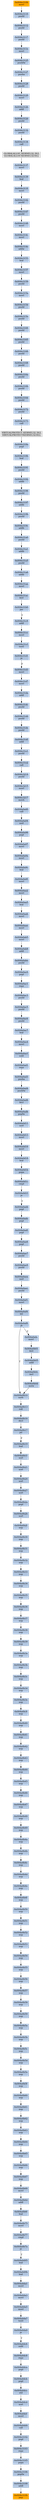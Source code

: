strict digraph G {
	graph [bgcolor=transparent,
		name=G
	];
	node [color=lightsteelblue,
		fillcolor=lightsteelblue,
		shape=rectangle,
		style=filled
	];
	a0x004a0da7testl_eax_eax	[label="0x004a0da7
testl"];
	a0x004a0da9je_0x4a0dc6	[label="0x004a0da9
je"];
	a0x004a0da7testl_eax_eax -> a0x004a0da9je_0x4a0dc6	[color="#000000"];
	a0x004e3196pushl_eax	[label="0x004e3196
pushl"];
	a0x004e3197addb_0x42UINT8_esp_	[label="0x004e3197
addb"];
	a0x004e3196pushl_eax -> a0x004e3197addb_0x42UINT8_esp_	[color="#000000"];
	a0x004a0b65nop_	[label="0x004a0b65
nop"];
	a0x004a0b66nop_	[label="0x004a0b66
nop"];
	a0x004a0b65nop_ -> a0x004a0b66nop_	[color="#000000"];
	a0x004a0b24xorl_ebx_0x8ecx_	[label="0x004a0b24
xorl"];
	a0x004a0b27xorl_ebx_0xcecx_	[label="0x004a0b27
xorl"];
	a0x004a0b24xorl_ebx_0x8ecx_ -> a0x004a0b27xorl_ebx_0xcecx_	[color="#000000"];
	a0x004e3129movl_eax_ebx	[label="0x004e3129
movl"];
	a0x004e312baddl_eax__eax	[label="0x004e312b
addl"];
	a0x004e3129movl_eax_ebx -> a0x004e312baddl_eax__eax	[color="#000000"];
	a0x004e312dpushl_0xbc70UINT32	[label="0x004e312d
pushl"];
	a0x004e3132pushl_0x0UINT8	[label="0x004e3132
pushl"];
	a0x004e312dpushl_0xbc70UINT32 -> a0x004e3132pushl_0x0UINT8	[color="#000000"];
	a0x004e319bpushl_eax	[label="0x004e319b
pushl"];
	a0x004e319caddb_0x61UINT8_esp_	[label="0x004e319c
addb"];
	a0x004e319bpushl_eax -> a0x004e319caddb_0x61UINT8_esp_	[color="#000000"];
	a0x004e3217movb_al_edi_	[label="0x004e3217
movb"];
	a0x004a0a40call_0x4a0a94	[label="0x004a0a40
call"];
	a0x004e3217movb_al_edi_ -> a0x004a0a40call_0x4a0a94	[color="#000000"];
	a0x004a0ac1repz_movsb_ds_esi__es_edi_	[label="0x004a0ac1
repz"];
	a0x004a0ac3pushl_ebx_	[label="0x004a0ac3
pushl"];
	a0x004a0ac1repz_movsb_ds_esi__es_edi_ -> a0x004a0ac3pushl_ebx_	[color="#000000"];
	a0x004a0a9fmovl_0x8ebx__ebp	[label="0x004a0a9f
movl"];
	a0x004a0aa2movl__4ebp__ebp	[label="0x004a0aa2
movl"];
	a0x004a0a9fmovl_0x8ebx__ebp -> a0x004a0aa2movl__4ebp__ebp	[color="#000000"];
	a0x004e31a1addb_0xffffff9dUINT8_esp_	[label="0x004e31a1
addb"];
	a0x004e31a5pushl_eax	[label="0x004e31a5
pushl"];
	a0x004e31a1addb_0xffffff9dUINT8_esp_ -> a0x004e31a5pushl_eax	[color="#000000"];
	a0x004e318apopl_eax	[label="0x004e318a
popl"];
	a0x004e318bleal_0x163ceax__ebx	[label="0x004e318b
leal"];
	a0x004e318apopl_eax -> a0x004e318bleal_0x163ceax__ebx	[color="#000000"];
	a0x004a0b01btrl_0x0UINT8_esi	[label="0x004a0b01
btrl"];
	a0x004a0b05addl_fs_0x22_esi	[label="0x004a0b05
addl"];
	a0x004a0b01btrl_0x0UINT8_esi -> a0x004a0b05addl_fs_0x22_esi	[color="#000000"];
	a0x004a0b41nop_	[label="0x004a0b41
nop"];
	a0x004a0b42nop_	[label="0x004a0b42
nop"];
	a0x004a0b41nop_ -> a0x004a0b42nop_	[color="#000000"];
	a0x004a0ab8addl_0x102UINT32_edi	[label="0x004a0ab8
addl"];
	a0x004a0abepushl_0xeUINT8	[label="0x004a0abe
pushl"];
	a0x004a0ab8addl_0x102UINT32_edi -> a0x004a0abepushl_0xeUINT8	[color="#000000"];
	a0x004e3147pushl_ecx	[label="0x004e3147
pushl"];
	a0x004e3148movl_0x4esp__edi	[label="0x004e3148
movl"];
	a0x004e3147pushl_ecx -> a0x004e3148movl_0x4esp__edi	[color="#000000"];
	a0x004e3139leal_0xbc70eax__esp	[label="0x004e3139
leal"];
	a0x004e313fmovl_esp_0x2eecx_	[label="0x004e313f
movl"];
	a0x004e3139leal_0xbc70eax__esp -> a0x004e313fmovl_esp_0x2eecx_	[color="#000000"];
	a0x004e31acbtrl_0x1fUINT8_ecx	[label="0x004e31ac
btrl"];
	a0x004e31b0jae_0x004e31c9	[label="0x004e31b0
jae"];
	a0x004e31acbtrl_0x1fUINT8_ecx -> a0x004e31b0jae_0x004e31c9	[color="#000000"];
	a0x004e310bjmp_0x0049ec68	[color=lightgrey,
		fillcolor=orange,
		label="0x004e310b
jmp"];
	a0x004e312baddl_eax__eax -> a0x004e312dpushl_0xbc70UINT32	[color="#000000"];
	a0x004a0b4bnop_	[label="0x004a0b4b
nop"];
	a0x004a0b4cnop_	[label="0x004a0b4c
nop"];
	a0x004a0b4bnop_ -> a0x004a0b4cnop_	[color="#000000"];
	a0x004a0da3movl_ebp_edx	[label="0x004a0da3
movl"];
	a0x004a0da5movl_ecx__eax	[label="0x004a0da5
movl"];
	a0x004a0da3movl_ebp_edx -> a0x004a0da5movl_ecx__eax	[color="#000000"];
	a0x004a0b5anop_	[label="0x004a0b5a
nop"];
	a0x004a0b5bnop_	[label="0x004a0b5b
nop"];
	a0x004a0b5anop_ -> a0x004a0b5bnop_	[color="#000000"];
	a0x004a0b3enop_	[label="0x004a0b3e
nop"];
	a0x004a0b3fnop_	[label="0x004a0b3f
nop"];
	a0x004a0b3enop_ -> a0x004a0b3fnop_	[color="#000000"];
	a0x004a0b2fnop_	[label="0x004a0b2f
nop"];
	a0x004a0b30nop_	[label="0x004a0b30
nop"];
	a0x004a0b2fnop_ -> a0x004a0b30nop_	[color="#000000"];
	a0x004e3102popl_edi	[label="0x004e3102
popl"];
	a0x004e3103repz_stosb_al_es_edi_	[label="0x004e3103
repz"];
	a0x004e3102popl_edi -> a0x004e3103repz_stosb_al_es_edi_	[color="#000000"];
	a0x004a0a9amovl_ebx__ebx	[label="0x004a0a9a
movl"];
	a0x004a0a9cleal__38ebx__esp	[label="0x004a0a9c
leal"];
	a0x004a0a9amovl_ebx__ebx -> a0x004a0a9cleal__38ebx__esp	[color="#000000"];
	a0x004a0b43nop_	[label="0x004a0b43
nop"];
	a0x004a0b44nop_	[label="0x004a0b44
nop"];
	a0x004a0b43nop_ -> a0x004a0b44nop_	[color="#000000"];
	a0x004a0b68movl_0xa2000UINT32_esi	[label="0x004a0b68
movl"];
	a0x004a0b6daddl_ebp_esi	[label="0x004a0b6d
addl"];
	a0x004a0b68movl_0xa2000UINT32_esi -> a0x004a0b6daddl_ebp_esi	[color="#000000"];
	a0x004e3134call_0x1ceax_	[label="0x004e3134
call"];
	a0x004e3132pushl_0x0UINT8 -> a0x004e3134call_0x1ceax_	[color="#000000"];
	a0x004a0b16decl_ecx	[label="0x004a0b16
decl"];
	a0x004a0b17jnl_0x4a0af4	[label="0x004a0b17
jnl"];
	a0x004a0b16decl_ecx -> a0x004a0b17jnl_0x4a0af4	[color="#000000"];
	a0x004a0af1movl_esp__ecx	[label="0x004a0af1
movl"];
	a0x004a0af4btl_0x0UINT8_ebx	[label="0x004a0af4
btl"];
	a0x004a0af1movl_esp__ecx -> a0x004a0af4btl_0x0UINT8_ebx	[color="#000000"];
	a0x004e3112pushl_0x4a0a40UINT32	[label="0x004e3112
pushl"];
	a0x004e3117pushl_fs_0	[label="0x004e3117
pushl"];
	a0x004e3112pushl_0x4a0a40UINT32 -> a0x004e3117pushl_fs_0	[color="#000000"];
	a0x004e31depushl_edi	[label="0x004e31de
pushl"];
	a0x004e31dfaddl_ecx_eax	[label="0x004e31df
addl"];
	a0x004e31depushl_edi -> a0x004e31dfaddl_ecx_eax	[color="#000000"];
	a0x004e31a0pushl_eax	[label="0x004e31a0
pushl"];
	a0x004e319caddb_0x61UINT8_esp_ -> a0x004e31a0pushl_eax	[color="#000000"];
	a0x004e3191pushl_eax	[label="0x004e3191
pushl"];
	a0x004e318bleal_0x163ceax__ebx -> a0x004e3191pushl_eax	[color="#000000"];
	a0x004a0ac5pushl_esi	[label="0x004a0ac5
pushl"];
	a0x004a0ac6pushl_edi	[label="0x004a0ac6
pushl"];
	a0x004a0ac5pushl_esi -> a0x004a0ac6pushl_edi	[color="#000000"];
	a0x004a0a9cleal__38ebx__esp -> a0x004a0a9fmovl_0x8ebx__ebp	[color="#000000"];
	a0x004a0b5dnop_	[label="0x004a0b5d
nop"];
	a0x004a0b5enop_	[label="0x004a0b5e
nop"];
	a0x004a0b5dnop_ -> a0x004a0b5enop_	[color="#000000"];
	a0x004a0b3anop_	[label="0x004a0b3a
nop"];
	a0x004a0b3bnop_	[label="0x004a0b3b
nop"];
	a0x004a0b3anop_ -> a0x004a0b3bnop_	[color="#000000"];
	a0x004e3137movl_esp_ecx	[label="0x004e3137
movl"];
	a0x004e3137movl_esp_ecx -> a0x004e3139leal_0xbc70eax__esp	[color="#000000"];
	a0x004a0af8jb_0x4a0b10	[label="0x004a0af8
jb"];
	a0x004a0af4btl_0x0UINT8_ebx -> a0x004a0af8jb_0x4a0b10	[color="#000000"];
	a0x004e31a0pushl_eax -> a0x004e31a1addb_0xffffff9dUINT8_esp_	[color="#000000"];
	a0x004a0b3cnop_	[label="0x004a0b3c
nop"];
	a0x004a0b3dnop_	[label="0x004a0b3d
nop"];
	a0x004a0b3cnop_ -> a0x004a0b3dnop_	[color="#000000"];
	a0x004e311emovl_esp_fs_0	[label="0x004e311e
movl"];
	a0x004e3117pushl_fs_0 -> a0x004e311emovl_esp_fs_0	[color="#000000"];
	a0x004a0dc6subl_edi_ecx	[label="0x004a0dc6
subl"];
	a0x004a0da9je_0x4a0dc6 -> a0x004a0dc6subl_edi_ecx	[color="#000000",
		label=T];
	a0x004e3110pushl_0x0UINT8	[label="0x004e3110
pushl"];
	a0x004e3110pushl_0x0UINT8 -> a0x004e3112pushl_0x4a0a40UINT32	[color="#000000"];
	a0x004e3215movl_esp_ebp	[label="0x004e3215
movl"];
	a0x004e3215movl_esp_ebp -> a0x004e3217movb_al_edi_	[color="#000000"];
	a0x004e3160pushl_0x880UINT32	[label="0x004e3160
pushl"];
	a0x004e3165pushl_edi	[label="0x004e3165
pushl"];
	a0x004e3160pushl_0x880UINT32 -> a0x004e3165pushl_edi	[color="#000000"];
	a0x004a0b4anop_	[label="0x004a0b4a
nop"];
	a0x004a0b4anop_ -> a0x004a0b4bnop_	[color="#000000"];
	a0x004e3166pushl_0x3bUINT8	[label="0x004e3166
pushl"];
	a0x004e3165pushl_edi -> a0x004e3166pushl_0x3bUINT8	[color="#000000"];
	a0x004a0b38nop_	[label="0x004a0b38
nop"];
	a0x004a0b39nop_	[label="0x004a0b39
nop"];
	a0x004a0b38nop_ -> a0x004a0b39nop_	[color="#000000"];
	a0x004a0ac0popl_ecx	[label="0x004a0ac0
popl"];
	a0x004a0ac0popl_ecx -> a0x004a0ac1repz_movsb_ds_esi__es_edi_	[color="#000000"];
	a0x004a0aeaxorl_ebx_ebx	[label="0x004a0aea
xorl"];
	a0x004a0aecpushl_0x381UINT32	[label="0x004a0aec
pushl"];
	a0x004a0aeaxorl_ebx_ebx -> a0x004a0aecpushl_0x381UINT32	[color="#000000"];
	a0x004e3197addb_0x42UINT8_esp_ -> a0x004e319bpushl_eax	[color="#000000"];
	a0x004a0addpopl_ebx	[label="0x004a0add
popl"];
	a0x004a0adepopl_edx	[label="0x004a0ade
popl"];
	a0x004a0addpopl_ebx -> a0x004a0adepopl_edx	[color="#000000"];
	a0x004e31c9addl_0x10UINT8_ebx	[label="0x004e31c9
addl"];
	a0x004e31b0jae_0x004e31c9 -> a0x004e31c9addl_0x10UINT8_ebx	[color="#000000",
		label=T];
	a0x004e3105popa_	[label="0x004e3105
popa"];
	a0x004e3106popfw_	[label="0x004e3106
popfw"];
	a0x004e3105popa_ -> a0x004e3106popfw_	[color="#000000"];
	a0x004a0b10xorb_ecxedx__bl	[label="0x004a0b10
xorb"];
	a0x004a0b13roll_0xbUINT8_ebx	[label="0x004a0b13
roll"];
	a0x004a0b10xorb_ecxedx__bl -> a0x004a0b13roll_0xbUINT8_ebx	[color="#000000"];
	a0x004a0b4enop_	[label="0x004a0b4e
nop"];
	a0x004a0b4fnop_	[label="0x004a0b4f
nop"];
	a0x004a0b4enop_ -> a0x004a0b4fnop_	[color="#000000"];
	a0x004a0a94xorl_eax_eax	[label="0x004a0a94
xorl"];
	a0x004a0a96popl_esi	[label="0x004a0a96
popl"];
	a0x004a0a94xorl_eax_eax -> a0x004a0a96popl_esi	[color="#000000"];
	GLOBALALLOC_KERNEL32_DLL	[color=lightgrey,
		fillcolor=lightgrey,
		label="GLOBALALLOC_KERNEL32_DLL
GLOBALALLOC-KERNEL32-DLL"];
	GLOBALALLOC_KERNEL32_DLL -> a0x004e3137movl_esp_ecx	[color="#000000"];
	a0x004a0b7aje_0x4a0d95	[label="0x004a0b7a
je"];
	a0x004a0d95leal__4194304ebp__esi	[label="0x004a0d95
leal"];
	a0x004a0b7aje_0x4a0d95 -> a0x004a0d95leal__4194304ebp__esi	[color="#000000",
		label=T];
	a0x004e31ddpushl_edx	[label="0x004e31dd
pushl"];
	a0x004e31ddpushl_edx -> a0x004e31depushl_edi	[color="#000000"];
	a0x004a0adfpopl_fs_0	[label="0x004a0adf
popl"];
	a0x004a0adepopl_edx -> a0x004a0adfpopl_fs_0	[color="#000000"];
	a0x004a0d1bpopa_	[label="0x004a0d1b
popa"];
	a0x004a0d1ccmpl_0x0UINT8_esi_	[label="0x004a0d1c
cmpl"];
	a0x004a0d1bpopa_ -> a0x004a0d1ccmpl_0x0UINT8_esi_	[color="#000000"];
	a0x004e31a6addb_0xffffffbbUINT8_esp_	[label="0x004e31a6
addb"];
	a0x004e31a5pushl_eax -> a0x004e31a6addb_0xffffffbbUINT8_esp_	[color="#000000"];
	a0x004a0b61nop_	[label="0x004a0b61
nop"];
	a0x004a0b62nop_	[label="0x004a0b62
nop"];
	a0x004a0b61nop_ -> a0x004a0b62nop_	[color="#000000"];
	a0x004a0d16movl_ebx__ebx	[label="0x004a0d16
movl"];
	a0x004a0d18leal__82ebx__esp	[label="0x004a0d18
leal"];
	a0x004a0d16movl_ebx__ebx -> a0x004a0d18leal__82ebx__esp	[color="#000000"];
	a0x004a0dccstd_	[label="0x004a0dcc
std"];
	a0x004a0dcdxorl_eax_eax	[label="0x004a0dcd
xorl"];
	a0x004a0dccstd_ -> a0x004a0dcdxorl_eax_eax	[color="#000000"];
	a0x004a0b59nop_	[label="0x004a0b59
nop"];
	a0x004a0b59nop_ -> a0x004a0b5anop_	[color="#000000"];
	a0x004a0d9bleal_0xa7000ebp__ecx	[label="0x004a0d9b
leal"];
	a0x004a0d95leal__4194304ebp__esi -> a0x004a0d9bleal_0xa7000ebp__ecx	[color="#000000"];
	a0x004a0b34nop_	[label="0x004a0b34
nop"];
	a0x004a0b35nop_	[label="0x004a0b35
nop"];
	a0x004a0b34nop_ -> a0x004a0b35nop_	[color="#000000"];
	a0x004e3173call_ebx	[label="0x004e3173
call"];
	VIRTUALPROTECT_KERNEL32_DLL	[color=lightgrey,
		fillcolor=lightgrey,
		label="VIRTUALPROTECT_KERNEL32_DLL
VIRTUALPROTECT-KERNEL32-DLL"];
	a0x004e3173call_ebx -> VIRTUALPROTECT_KERNEL32_DLL	[color="#000000"];
	a0x004e3128pushl_eax	[label="0x004e3128
pushl"];
	a0x004e3128pushl_eax -> a0x004e3129movl_eax_ebx	[color="#000000"];
	a0x004e316apushl_esi	[label="0x004e316a
pushl"];
	a0x004e316bpushl_0x4UINT8	[label="0x004e316b
pushl"];
	a0x004e316apushl_esi -> a0x004e316bpushl_0x4UINT8	[color="#000000"];
	a0x004a0b40nop_	[label="0x004a0b40
nop"];
	a0x004a0b3fnop_ -> a0x004a0b40nop_	[color="#000000"];
	a0x004a0b5cnop_	[label="0x004a0b5c
nop"];
	a0x004a0b5bnop_ -> a0x004a0b5cnop_	[color="#000000"];
	a0x004a0ad4pushfw_	[label="0x004a0ad4
pushfw"];
	a0x004a0ad6btcl_0x8UINT8_esp_	[label="0x004a0ad6
btcl"];
	a0x004a0ad4pushfw_ -> a0x004a0ad6btcl_0x8UINT8_esp_	[color="#000000"];
	a0x004a0acdmovl_esi_ecx	[label="0x004a0acd
movl"];
	a0x004a0acfsubl_edi_ecx	[label="0x004a0acf
subl"];
	a0x004a0acdmovl_esi_ecx -> a0x004a0acfsubl_edi_ecx	[color="#000000"];
	a0x004a0ae7pushl_0x0UINT8	[label="0x004a0ae7
pushl"];
	a0x004a0ae9pushl_ebx	[label="0x004a0ae9
pushl"];
	a0x004a0ae7pushl_0x0UINT8 -> a0x004a0ae9pushl_ebx	[color="#000000"];
	a0x004a0aa5leal_0x2ccesi__ecx	[label="0x004a0aa5
leal"];
	a0x004a0aa2movl__4ebp__ebp -> a0x004a0aa5leal_0x2ccesi__ecx	[color="#000000"];
	a0x004a0b19leal_0x100eax__ecx	[label="0x004a0b19
leal"];
	a0x004a0b1fxorl_ebx_ecx_	[label="0x004a0b1f
xorl"];
	a0x004a0b19leal_0x100eax__ecx -> a0x004a0b1fxorl_ebx_ecx_	[color="#000000"];
	a0x004e314eaddw_0x780UINT16_di	[label="0x004e314e
addw"];
	a0x004e3153leal_0x8esiebx__esi	[label="0x004e3153
leal"];
	a0x004e314eaddw_0x780UINT16_di -> a0x004e3153leal_0x8esiebx__esi	[color="#000000"];
	a0x004a0ad1repz_stosb_al_es_edi_	[label="0x004a0ad1
repz"];
	a0x004a0acfsubl_edi_ecx -> a0x004a0ad1repz_stosb_al_es_edi_	[color="#000000"];
	a0x004a0a40call_0x4a0a94 -> a0x004a0a94xorl_eax_eax	[color="#000000"];
	a0x004a0abepushl_0xeUINT8 -> a0x004a0ac0popl_ecx	[color="#000000"];
	a0x004e316dpushl_0x880UINT32	[label="0x004e316d
pushl"];
	a0x004e3172pushl_edi	[label="0x004e3172
pushl"];
	a0x004e316dpushl_0x880UINT32 -> a0x004e3172pushl_edi	[color="#000000"];
	a0x004a0b55nop_	[label="0x004a0b55
nop"];
	a0x004a0b56nop_	[label="0x004a0b56
nop"];
	a0x004a0b55nop_ -> a0x004a0b56nop_	[color="#000000"];
	a0x004a0b36nop_	[label="0x004a0b36
nop"];
	a0x004a0b37nop_	[label="0x004a0b37
nop"];
	a0x004a0b36nop_ -> a0x004a0b37nop_	[color="#000000"];
	a0x004a0b37nop_ -> a0x004a0b38nop_	[color="#000000"];
	a0x004a0dcfmovl_0x39aUINT32_ecx	[label="0x004a0dcf
movl"];
	a0x004a0dd4call_0x4e3102	[label="0x004a0dd4
call"];
	a0x004a0dcfmovl_0x39aUINT32_ecx -> a0x004a0dd4call_0x4e3102	[color="#000000"];
	a0x004a0d13movl_fs_eax__ebx	[label="0x004a0d13
movl"];
	a0x004a0d13movl_fs_eax__ebx -> a0x004a0d16movl_ebx__ebx	[color="#000000"];
	a0x004e310bmovl_0x4e3000UINT32_eax	[color=lightgrey,
		fillcolor=orange,
		label="0x004e310b
movl"];
	a0x004e310bmovl_0x4e3000UINT32_eax -> a0x004e3110pushl_0x0UINT8	[color="#000000"];
	a0x004a0af8jb_0x4a0b10 -> a0x004a0b10xorb_ecxedx__bl	[color="#000000",
		label=T];
	a0x004a0afamovl_fs_0x1c_esi	[label="0x004a0afa
movl"];
	a0x004a0af8jb_0x4a0b10 -> a0x004a0afamovl_fs_0x1c_esi	[color="#000000",
		label=F];
	a0x004e3108addl_0xcUINT8_esp	[label="0x004e3108
addl"];
	a0x004e3108addl_0xcUINT8_esp -> a0x004e310bjmp_0x0049ec68	[color="#000000"];
	a0x004a0b32nop_	[label="0x004a0b32
nop"];
	a0x004a0b33nop_	[label="0x004a0b33
nop"];
	a0x004a0b32nop_ -> a0x004a0b33nop_	[color="#000000"];
	a0x004a0aaemovl_ebx_fs_0	[label="0x004a0aae
movl"];
	a0x004a0ab5movl_esp__edi	[label="0x004a0ab5
movl"];
	a0x004a0aaemovl_ebx_fs_0 -> a0x004a0ab5movl_esp__edi	[color="#000000"];
	a0x004e31daaddl_eax_edi	[label="0x004e31da
addl"];
	a0x004e31dcpushl_ebx	[label="0x004e31dc
pushl"];
	a0x004e31daaddl_eax_edi -> a0x004e31dcpushl_ebx	[color="#000000"];
	a0x004e3142pushl_0x400000UINT32	[label="0x004e3142
pushl"];
	a0x004e313fmovl_esp_0x2eecx_ -> a0x004e3142pushl_0x400000UINT32	[color="#000000"];
	a0x004a0a97movl_fs_eax__ebx	[label="0x004a0a97
movl"];
	a0x004a0a97movl_fs_eax__ebx -> a0x004a0a9amovl_ebx__ebx	[color="#000000"];
	a0x004a0dcapopl_ecx	[label="0x004a0dca
popl"];
	a0x004a0dcbpopl_esi	[label="0x004a0dcb
popl"];
	a0x004a0dcapopl_ecx -> a0x004a0dcbpopl_esi	[color="#000000"];
	VIRTUALPROTECT_KERNEL32_DLL -> a0x004e318apopl_eax	[color="#000000"];
	a0x004e3127pusha_	[label="0x004e3127
pusha"];
	a0x004e3127pusha_ -> a0x004e3128pushl_eax	[color="#000000"];
	a0x004a0b42nop_ -> a0x004a0b43nop_	[color="#000000"];
	a0x004a0b67nop_	[label="0x004a0b67
nop"];
	a0x004a0b67nop_ -> a0x004a0b68movl_0xa2000UINT32_esi	[color="#000000"];
	a0x004a0b63nop_	[label="0x004a0b63
nop"];
	a0x004a0b64nop_	[label="0x004a0b64
nop"];
	a0x004a0b63nop_ -> a0x004a0b64nop_	[color="#000000"];
	a0x004e31d3movl_0x18esp__eax	[label="0x004e31d3
movl"];
	a0x004e31d7movl__8ebx__edi	[label="0x004e31d7
movl"];
	a0x004e31d3movl_0x18esp__eax -> a0x004e31d7movl__8ebx__edi	[color="#000000"];
	a0x004a0b75movl_eax_ebx	[label="0x004a0b75
movl"];
	a0x004a0b77cmpl_0x0UINT8_esi_	[label="0x004a0b77
cmpl"];
	a0x004a0b75movl_eax_ebx -> a0x004a0b77cmpl_0x0UINT8_esi_	[color="#000000"];
	a0x004a0da5movl_ecx__eax -> a0x004a0da7testl_eax_eax	[color="#000000"];
	a0x004a0aabmovl_ecx_0x4ebx_	[label="0x004a0aab
movl"];
	a0x004a0aa5leal_0x2ccesi__ecx -> a0x004a0aabmovl_ecx_0x4ebx_	[color="#000000"];
	a0x004a0b57nop_	[label="0x004a0b57
nop"];
	a0x004a0b56nop_ -> a0x004a0b57nop_	[color="#000000"];
	a0x004a0b50nop_	[label="0x004a0b50
nop"];
	a0x004a0b51nop_	[label="0x004a0b51
nop"];
	a0x004a0b50nop_ -> a0x004a0b51nop_	[color="#000000"];
	a0x004a0b5cnop_ -> a0x004a0b5dnop_	[color="#000000"];
	a0x004a0b52nop_	[label="0x004a0b52
nop"];
	a0x004a0b53nop_	[label="0x004a0b53
nop"];
	a0x004a0b52nop_ -> a0x004a0b53nop_	[color="#000000"];
	a0x004a0d1fje_0x4a0add	[label="0x004a0d1f
je"];
	a0x004a0d1fje_0x4a0add -> a0x004a0addpopl_ebx	[color="#000000",
		label=T];
	a0x004e3103repz_stosb_al_es_edi_ -> a0x004e3105popa_	[color="#000000"];
	a0x004a0ac7leal_0x152cedi__esi	[label="0x004a0ac7
leal"];
	a0x004a0ac6pushl_edi -> a0x004a0ac7leal_0x152cedi__esi	[color="#000000"];
	a0x004a0b51nop_ -> a0x004a0b52nop_	[color="#000000"];
	a0x004e3168pushl_0x6UINT8	[label="0x004e3168
pushl"];
	a0x004e3166pushl_0x3bUINT8 -> a0x004e3168pushl_0x6UINT8	[color="#000000"];
	a0x004e3125pushfw_	[label="0x004e3125
pushfw"];
	a0x004e3125pushfw_ -> a0x004e3127pusha_	[color="#000000"];
	a0x004a0b33nop_ -> a0x004a0b34nop_	[color="#000000"];
	a0x004a0b2apopl_ecx	[label="0x004a0b2a
popl"];
	a0x004a0b27xorl_ebx_0xcecx_ -> a0x004a0b2apopl_ecx	[color="#000000"];
	a0x004a0a96popl_esi -> a0x004a0a97movl_fs_eax__ebx	[color="#000000"];
	a0x004a0b45nop_	[label="0x004a0b45
nop"];
	a0x004a0b46nop_	[label="0x004a0b46
nop"];
	a0x004a0b45nop_ -> a0x004a0b46nop_	[color="#000000"];
	a0x004e31e1pushl_eax	[label="0x004e31e1
pushl"];
	a0x004e31dfaddl_ecx_eax -> a0x004e31e1pushl_eax	[color="#000000"];
	a0x004a0b2bxorl_ebx_0x1ecxedx_	[label="0x004a0b2b
xorl"];
	a0x004a0b2apopl_ecx -> a0x004a0b2bxorl_ebx_0x1ecxedx_	[color="#000000"];
	a0x004a0b54nop_	[label="0x004a0b54
nop"];
	a0x004a0b53nop_ -> a0x004a0b54nop_	[color="#000000"];
	a0x004a0ab5movl_esp__edi -> a0x004a0ab8addl_0x102UINT32_edi	[color="#000000"];
	a0x004e31d1je_0x004e31aa	[label="0x004e31d1
je"];
	a0x004e31d1je_0x004e31aa -> a0x004e31d3movl_0x18esp__eax	[color="#000000",
		label=F];
	a0x004e3157movl_edi_ebx_	[label="0x004e3157
movl"];
	a0x004e3159pushl_ebx	[label="0x004e3159
pushl"];
	a0x004e3157movl_edi_ebx_ -> a0x004e3159pushl_ebx	[color="#000000"];
	a0x004e31d7movl__8ebx__edi -> a0x004e31daaddl_eax_edi	[color="#000000"];
	a0x004a0b47nop_	[label="0x004a0b47
nop"];
	a0x004a0b48nop_	[label="0x004a0b48
nop"];
	a0x004a0b47nop_ -> a0x004a0b48nop_	[color="#000000"];
	a0x004a0dcbpopl_esi -> a0x004a0dccstd_	[color="#000000"];
	a0x004a0b13roll_0xbUINT8_ebx -> a0x004a0b16decl_ecx	[color="#000000"];
	a0x004a0b21xorl_ebx_0x4ecx_	[label="0x004a0b21
xorl"];
	a0x004a0b21xorl_ebx_0x4ecx_ -> a0x004a0b24xorl_ebx_0x8ecx_	[color="#000000"];
	a0x004e315dpushl_esi	[label="0x004e315d
pushl"];
	a0x004e315epushl_0x2UINT8	[label="0x004e315e
pushl"];
	a0x004e315dpushl_esi -> a0x004e315epushl_0x2UINT8	[color="#000000"];
	a0x004e314cmovl_ebx__esi	[label="0x004e314c
movl"];
	a0x004e3148movl_0x4esp__edi -> a0x004e314cmovl_ebx__esi	[color="#000000"];
	a0x004a0b5fnop_	[label="0x004a0b5f
nop"];
	a0x004a0b60nop_	[label="0x004a0b60
nop"];
	a0x004a0b5fnop_ -> a0x004a0b60nop_	[color="#000000"];
	a0x004a0b60nop_ -> a0x004a0b61nop_	[color="#000000"];
	a0x004e31cftestl_edx_edx	[label="0x004e31cf
testl"];
	a0x004e31cftestl_edx_edx -> a0x004e31d1je_0x004e31aa	[color="#000000"];
	a0x004a0d11xorl_eax_eax	[label="0x004a0d11
xorl"];
	a0x004a0d11xorl_eax_eax -> a0x004a0d13movl_fs_eax__ebx	[color="#000000"];
	a0x004a0b31nop_	[label="0x004a0b31
nop"];
	a0x004a0b30nop_ -> a0x004a0b31nop_	[color="#000000"];
	a0x004a0ae6popl_eax	[label="0x004a0ae6
popl"];
	a0x004a0adfpopl_fs_0 -> a0x004a0ae6popl_eax	[color="#000000"];
	a0x004e315amovl_0x10esi__ebx	[label="0x004e315a
movl"];
	a0x004e315amovl_0x10esi__ebx -> a0x004e315dpushl_esi	[color="#000000"];
	a0x004a0ac3pushl_ebx_ -> a0x004a0ac5pushl_esi	[color="#000000"];
	a0x004e31dcpushl_ebx -> a0x004e31ddpushl_edx	[color="#000000"];
	a0x004a0b3bnop_ -> a0x004a0b3cnop_	[color="#000000"];
	a0x004a0b5enop_ -> a0x004a0b5fnop_	[color="#000000"];
	a0x004a0b3dnop_ -> a0x004a0b3enop_	[color="#000000"];
	a0x004a0d18leal__82ebx__esp -> a0x004a0d1bpopa_	[color="#000000"];
	a0x004e3172pushl_edi -> a0x004e3173call_ebx	[color="#000000"];
	a0x004a0ae9pushl_ebx -> a0x004a0aeaxorl_ebx_ebx	[color="#000000"];
	a0x004a0b6fleal_0x800ebp__ecx	[label="0x004a0b6f
leal"];
	a0x004a0b6daddl_ebp_esi -> a0x004a0b6fleal_0x800ebp__ecx	[color="#000000"];
	a0x004a0b49nop_	[label="0x004a0b49
nop"];
	a0x004a0b49nop_ -> a0x004a0b4anop_	[color="#000000"];
	a0x004a0d1ccmpl_0x0UINT8_esi_ -> a0x004a0d1fje_0x4a0add	[color="#000000"];
	a0x004a0b31nop_ -> a0x004a0b32nop_	[color="#000000"];
	a0x004a0b62nop_ -> a0x004a0b63nop_	[color="#000000"];
	a0x004a0adbpopfw_	[label="0x004a0adb
popfw"];
	a0x004a0adbpopfw_ -> a0x004a0d11xorl_eax_eax	[color="#000000"];
	a0x004e31aamovl_ebx__ecx	[label="0x004e31aa
movl"];
	a0x004e31a6addb_0xffffffbbUINT8_esp_ -> a0x004e31aamovl_ebx__ecx	[color="#000000"];
	a0x004a0b6fleal_0x800ebp__ecx -> a0x004a0b75movl_eax_ebx	[color="#000000"];
	a0x004a0b58nop_	[label="0x004a0b58
nop"];
	a0x004a0b58nop_ -> a0x004a0b59nop_	[color="#000000"];
	a0x004e316bpushl_0x4UINT8 -> a0x004e316dpushl_0x880UINT32	[color="#000000"];
	a0x004a0b40nop_ -> a0x004a0b41nop_	[color="#000000"];
	a0x004a0da1movl_ecx_edi	[label="0x004a0da1
movl"];
	a0x004a0d9bleal_0xa7000ebp__ecx -> a0x004a0da1movl_ecx_edi	[color="#000000"];
	a0x004a0b39nop_ -> a0x004a0b3anop_	[color="#000000"];
	a0x004a0b1fxorl_ebx_ecx_ -> a0x004a0b21xorl_ebx_0x4ecx_	[color="#000000"];
	a0x004a0b4fnop_ -> a0x004a0b50nop_	[color="#000000"];
	a0x004e3214pushl_ebp	[label="0x004e3214
pushl"];
	a0x004e3214pushl_ebp -> a0x004e3215movl_esp_ebp	[color="#000000"];
	a0x004e3168pushl_0x6UINT8 -> a0x004e316apushl_esi	[color="#000000"];
	a0x004a0b0dxorw_si_bx	[label="0x004a0b0d
xorw"];
	a0x004a0b0dxorw_si_bx -> a0x004a0b10xorb_ecxedx__bl	[color="#000000"];
	a0x004a0dc8repz_stosb_al_es_edi_	[label="0x004a0dc8
repz"];
	a0x004a0dc6subl_edi_ecx -> a0x004a0dc8repz_stosb_al_es_edi_	[color="#000000"];
	a0x004a0aecpushl_0x381UINT32 -> a0x004a0af1movl_esp__ecx	[color="#000000"];
	a0x004a0b17jnl_0x4a0af4 -> a0x004a0b19leal_0x100eax__ecx	[color="#000000",
		label=F];
	a0x004a0ad3pusha_	[label="0x004a0ad3
pusha"];
	a0x004a0ad3pusha_ -> a0x004a0ad4pushfw_	[color="#000000"];
	a0x004e31ccmovl__12ebx__edx	[label="0x004e31cc
movl"];
	a0x004e31ccmovl__12ebx__edx -> a0x004e31cftestl_edx_edx	[color="#000000"];
	a0x004e31aamovl_ebx__ecx -> a0x004e31acbtrl_0x1fUINT8_ecx	[color="#000000"];
	a0x004a0b77cmpl_0x0UINT8_esi_ -> a0x004a0b7aje_0x4a0d95	[color="#000000"];
	a0x004a0b66nop_ -> a0x004a0b67nop_	[color="#000000"];
	a0x004a0ae6popl_eax -> a0x004a0ae7pushl_0x0UINT8	[color="#000000"];
	a0x004e311emovl_esp_fs_0 -> a0x004e3125pushfw_	[color="#000000"];
	a0x004a0b2bxorl_ebx_0x1ecxedx_ -> a0x004a0b2fnop_	[color="#000000"];
	a0x004a0b54nop_ -> a0x004a0b55nop_	[color="#000000"];
	a0x004a0afamovl_fs_0x1c_esi -> a0x004a0b01btrl_0x0UINT8_esi	[color="#000000"];
	a0x004a0dc8repz_stosb_al_es_edi_ -> a0x004a0dcapopl_ecx	[color="#000000"];
	a0x004a0aabmovl_ecx_0x4ebx_ -> a0x004a0aaemovl_ebx_fs_0	[color="#000000"];
	a0x004a0b0cincl_esi	[label="0x004a0b0c
incl"];
	a0x004a0b05addl_fs_0x22_esi -> a0x004a0b0cincl_esi	[color="#000000"];
	a0x004a0b64nop_ -> a0x004a0b65nop_	[color="#000000"];
	a0x004e3134call_0x1ceax_ -> GLOBALALLOC_KERNEL32_DLL	[color="#000000"];
	a0x004a0da1movl_ecx_edi -> a0x004a0da3movl_ebp_edx	[color="#000000"];
	a0x004a0b4dnop_	[label="0x004a0b4d
nop"];
	a0x004a0b4dnop_ -> a0x004a0b4enop_	[color="#000000"];
	a0x004a0dd4call_0x4e3102 -> a0x004e3102popl_edi	[color="#000000"];
	a0x004e314cmovl_ebx__esi -> a0x004e314eaddw_0x780UINT16_di	[color="#000000"];
	a0x004a0b48nop_ -> a0x004a0b49nop_	[color="#000000"];
	a0x004e31e2call_0x004e3214	[label="0x004e31e2
call"];
	a0x004e31e2call_0x004e3214 -> a0x004e3214pushl_ebp	[color="#000000"];
	a0x004e3153leal_0x8esiebx__esi -> a0x004e3157movl_edi_ebx_	[color="#000000"];
	a0x004e31e1pushl_eax -> a0x004e31e2call_0x004e3214	[color="#000000"];
	a0x004a0b4cnop_ -> a0x004a0b4dnop_	[color="#000000"];
	a0x004e3192addb_0x8UINT8_esp_	[label="0x004e3192
addb"];
	a0x004e3191pushl_eax -> a0x004e3192addb_0x8UINT8_esp_	[color="#000000"];
	a0x004a0dcdxorl_eax_eax -> a0x004a0dcfmovl_0x39aUINT32_ecx	[color="#000000"];
	a0x004a0b46nop_ -> a0x004a0b47nop_	[color="#000000"];
	a0x004a0ac7leal_0x152cedi__esi -> a0x004a0acdmovl_esi_ecx	[color="#000000"];
	a0x004e3159pushl_ebx -> a0x004e315amovl_0x10esi__ebx	[color="#000000"];
	a0x004a0ad6btcl_0x8UINT8_esp_ -> a0x004a0adbpopfw_	[color="#000000"];
	a0x004e315epushl_0x2UINT8 -> a0x004e3160pushl_0x880UINT32	[color="#000000"];
	a0x004e31c9addl_0x10UINT8_ebx -> a0x004e31ccmovl__12ebx__edx	[color="#000000"];
	a0x004e3106popfw_ -> a0x004e3108addl_0xcUINT8_esp	[color="#000000"];
	a0x004a0ad1repz_stosb_al_es_edi_ -> a0x004a0ad3pusha_	[color="#000000"];
	a0x004a0b35nop_ -> a0x004a0b36nop_	[color="#000000"];
	a0x004a0b0cincl_esi -> a0x004a0b0dxorw_si_bx	[color="#000000"];
	a0x004a0b57nop_ -> a0x004a0b58nop_	[color="#000000"];
	a0x004e3142pushl_0x400000UINT32 -> a0x004e3147pushl_ecx	[color="#000000"];
	a0x004a0b44nop_ -> a0x004a0b45nop_	[color="#000000"];
	a0x004e3192addb_0x8UINT8_esp_ -> a0x004e3196pushl_eax	[color="#000000"];
}
